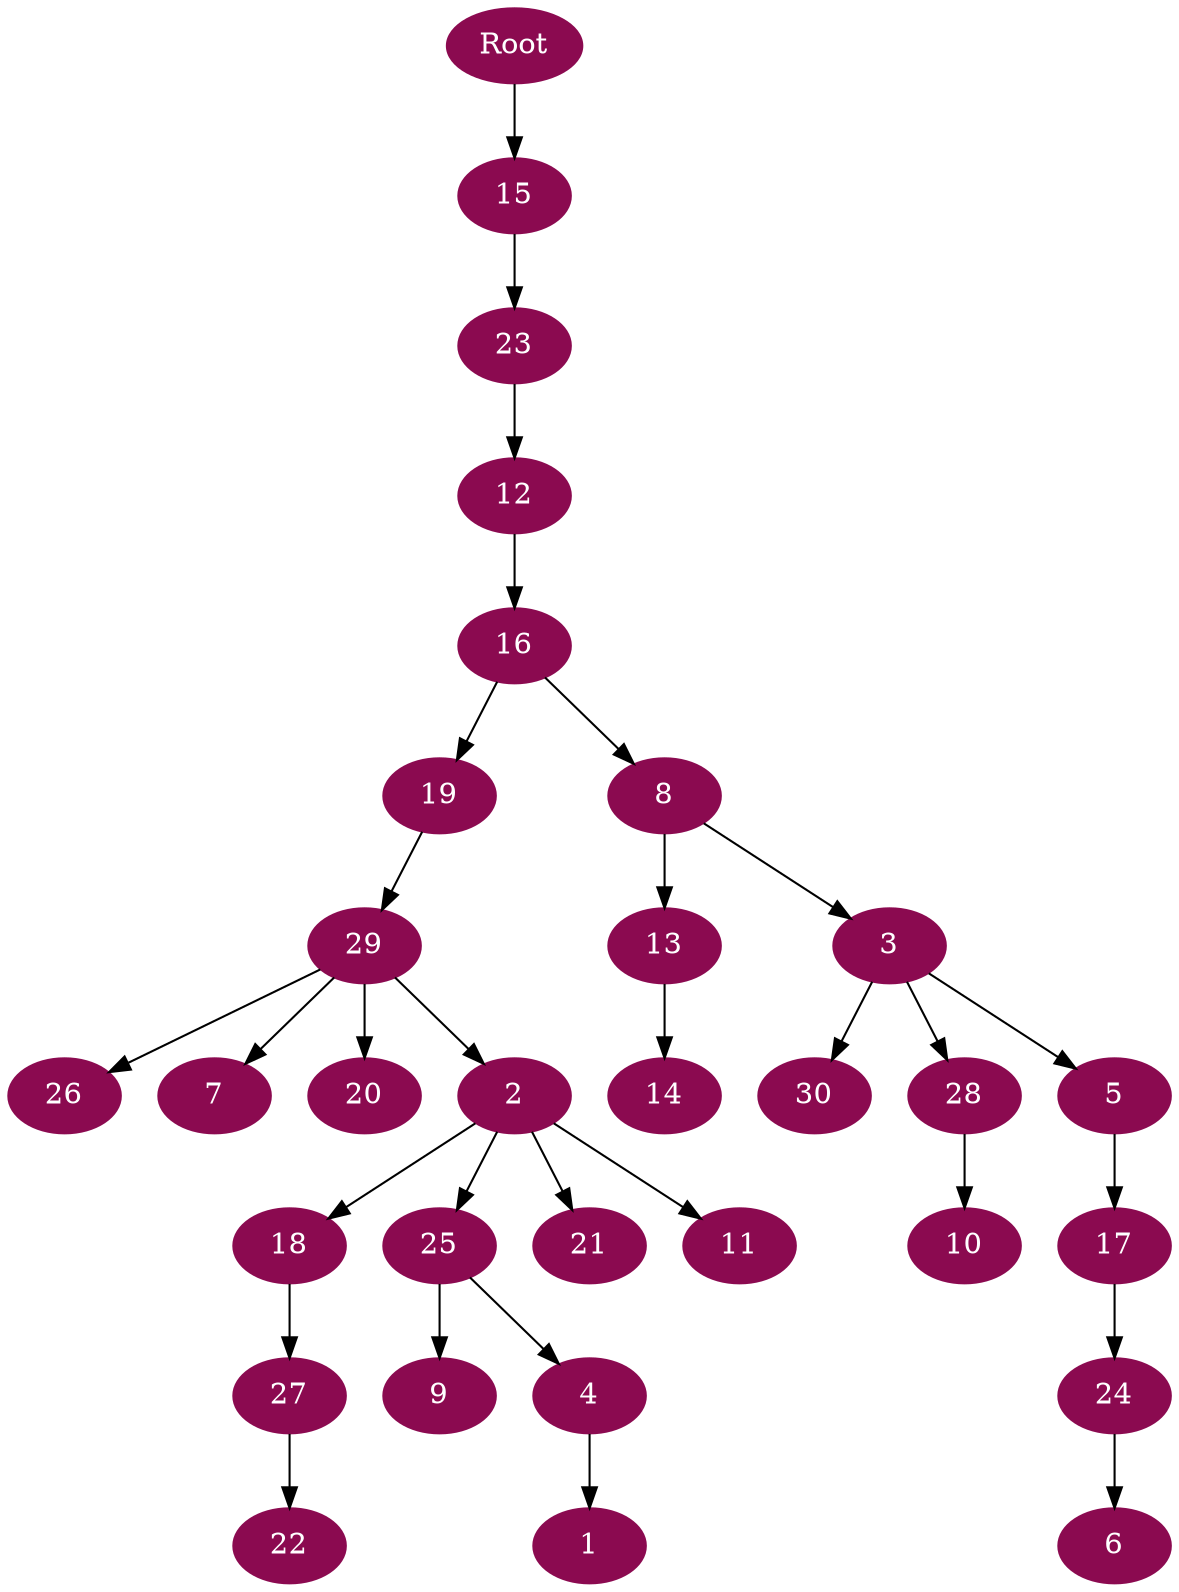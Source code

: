 digraph G {
node [color=deeppink4, style=filled, fontcolor=white];
Root -> 15;
15 -> 23;
23 -> 12;
12 -> 16;
16 -> 19;
19 -> 29;
29 -> 26;
29 -> 7;
29 -> 20;
29 -> 2;
2 -> 18;
18 -> 27;
27 -> 22;
2 -> 25;
25 -> 9;
25 -> 4;
4 -> 1;
2 -> 21;
2 -> 11;
16 -> 8;
8 -> 13;
13 -> 14;
8 -> 3;
3 -> 30;
3 -> 28;
28 -> 10;
3 -> 5;
5 -> 17;
17 -> 24;
24 -> 6;
}
